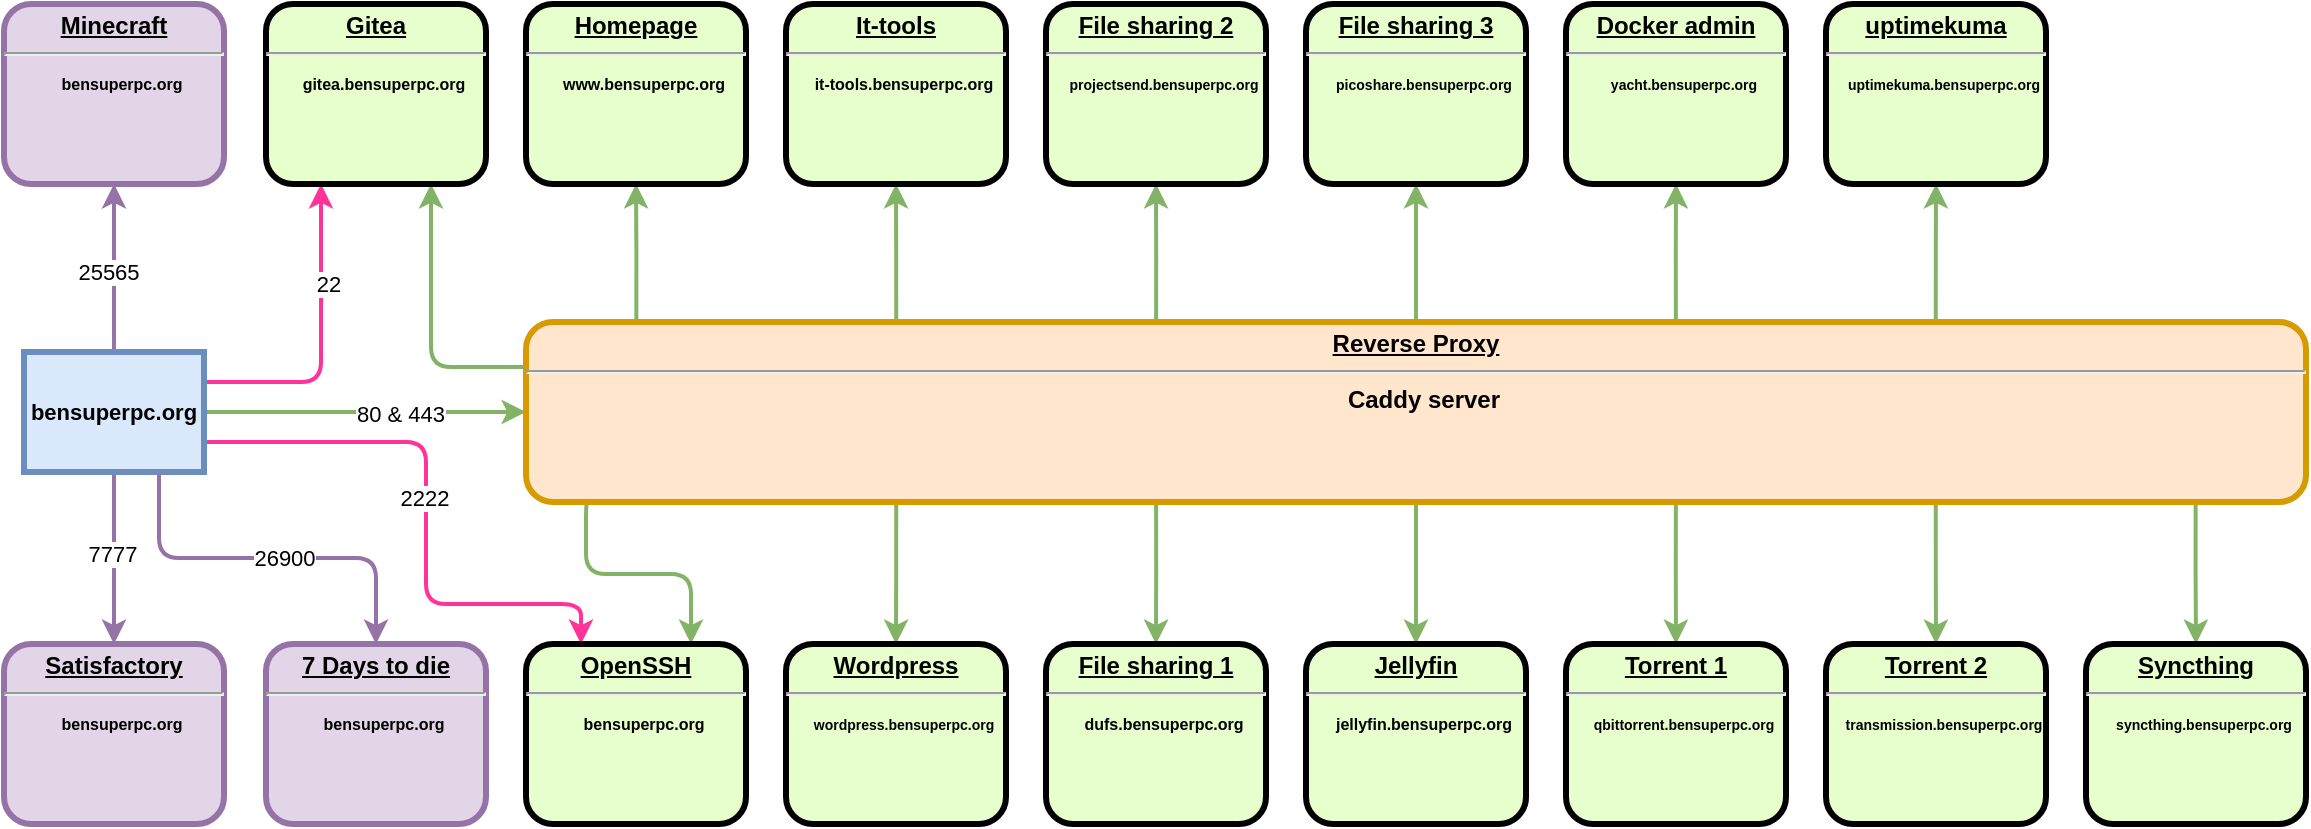 <mxfile version="24.7.14">
  <diagram name="Page-1" id="c7558073-3199-34d8-9f00-42111426c3f3">
    <mxGraphModel dx="1536" dy="816" grid="1" gridSize="10" guides="1" tooltips="1" connect="1" arrows="1" fold="1" page="1" pageScale="1" pageWidth="1169" pageHeight="827" background="none" math="0" shadow="0">
      <root>
        <mxCell id="0" />
        <mxCell id="1" parent="0" />
        <mxCell id="wsmfsViyqE6_RoJ9hA4X-139" style="edgeStyle=orthogonalEdgeStyle;rounded=0;orthogonalLoop=1;jettySize=auto;html=1;entryX=0;entryY=0.5;entryDx=0;entryDy=0;strokeWidth=2;fillColor=#d5e8d4;strokeColor=#82b366;" edge="1" parent="1" source="3" target="wsmfsViyqE6_RoJ9hA4X-98">
          <mxGeometry relative="1" as="geometry" />
        </mxCell>
        <mxCell id="wsmfsViyqE6_RoJ9hA4X-148" value="80 &amp;amp; 443" style="edgeLabel;html=1;align=center;verticalAlign=middle;resizable=0;points=[];" vertex="1" connectable="0" parent="wsmfsViyqE6_RoJ9hA4X-139">
          <mxGeometry x="0.212" y="-1" relative="1" as="geometry">
            <mxPoint as="offset" />
          </mxGeometry>
        </mxCell>
        <mxCell id="wsmfsViyqE6_RoJ9hA4X-140" style="edgeStyle=orthogonalEdgeStyle;rounded=0;orthogonalLoop=1;jettySize=auto;html=1;entryX=0.5;entryY=1;entryDx=0;entryDy=0;strokeWidth=2;fillColor=#e1d5e7;strokeColor=#9673a6;" edge="1" parent="1" source="3" target="wsmfsViyqE6_RoJ9hA4X-137">
          <mxGeometry relative="1" as="geometry" />
        </mxCell>
        <mxCell id="wsmfsViyqE6_RoJ9hA4X-151" value="25565" style="edgeLabel;html=1;align=center;verticalAlign=middle;resizable=0;points=[];" vertex="1" connectable="0" parent="wsmfsViyqE6_RoJ9hA4X-140">
          <mxGeometry x="-0.031" y="3" relative="1" as="geometry">
            <mxPoint as="offset" />
          </mxGeometry>
        </mxCell>
        <mxCell id="wsmfsViyqE6_RoJ9hA4X-141" style="edgeStyle=orthogonalEdgeStyle;rounded=0;orthogonalLoop=1;jettySize=auto;html=1;fillColor=#e1d5e7;strokeColor=#9673a6;strokeWidth=2;" edge="1" parent="1" source="3" target="wsmfsViyqE6_RoJ9hA4X-136">
          <mxGeometry relative="1" as="geometry" />
        </mxCell>
        <mxCell id="wsmfsViyqE6_RoJ9hA4X-152" value="7777" style="edgeLabel;html=1;align=center;verticalAlign=middle;resizable=0;points=[];" vertex="1" connectable="0" parent="wsmfsViyqE6_RoJ9hA4X-141">
          <mxGeometry x="-0.045" y="-1" relative="1" as="geometry">
            <mxPoint as="offset" />
          </mxGeometry>
        </mxCell>
        <mxCell id="wsmfsViyqE6_RoJ9hA4X-143" style="edgeStyle=orthogonalEdgeStyle;rounded=1;orthogonalLoop=1;jettySize=auto;html=1;exitX=0.75;exitY=1;exitDx=0;exitDy=0;entryX=0.5;entryY=0;entryDx=0;entryDy=0;curved=0;strokeWidth=2;fillColor=#e1d5e7;strokeColor=#9673a6;" edge="1" parent="1" source="3" target="wsmfsViyqE6_RoJ9hA4X-138">
          <mxGeometry relative="1" as="geometry" />
        </mxCell>
        <mxCell id="wsmfsViyqE6_RoJ9hA4X-172" value="26900" style="edgeLabel;html=1;align=center;verticalAlign=middle;resizable=0;points=[];" vertex="1" connectable="0" parent="wsmfsViyqE6_RoJ9hA4X-143">
          <mxGeometry x="0.079" relative="1" as="geometry">
            <mxPoint as="offset" />
          </mxGeometry>
        </mxCell>
        <mxCell id="wsmfsViyqE6_RoJ9hA4X-145" style="edgeStyle=orthogonalEdgeStyle;rounded=1;orthogonalLoop=1;jettySize=auto;html=1;exitX=1;exitY=0.75;exitDx=0;exitDy=0;entryX=0.25;entryY=0;entryDx=0;entryDy=0;curved=0;fillColor=#dae8fc;strokeColor=#FF3399;strokeWidth=2;" edge="1" parent="1" source="3" target="wsmfsViyqE6_RoJ9hA4X-125">
          <mxGeometry relative="1" as="geometry">
            <mxPoint x="230" y="470" as="targetPoint" />
            <Array as="points">
              <mxPoint x="220" y="399" />
              <mxPoint x="220" y="480" />
              <mxPoint x="298" y="480" />
            </Array>
          </mxGeometry>
        </mxCell>
        <mxCell id="wsmfsViyqE6_RoJ9hA4X-150" value="2222" style="edgeLabel;html=1;align=center;verticalAlign=middle;resizable=0;points=[];" vertex="1" connectable="0" parent="wsmfsViyqE6_RoJ9hA4X-145">
          <mxGeometry x="-0.044" y="-1" relative="1" as="geometry">
            <mxPoint as="offset" />
          </mxGeometry>
        </mxCell>
        <mxCell id="wsmfsViyqE6_RoJ9hA4X-147" style="edgeStyle=orthogonalEdgeStyle;rounded=1;orthogonalLoop=1;jettySize=auto;html=1;exitX=1;exitY=0.25;exitDx=0;exitDy=0;entryX=0.25;entryY=1;entryDx=0;entryDy=0;curved=0;fillColor=#e1d5e7;strokeColor=#ff3399;strokeWidth=2;" edge="1" parent="1" source="3" target="wsmfsViyqE6_RoJ9hA4X-115">
          <mxGeometry relative="1" as="geometry" />
        </mxCell>
        <mxCell id="wsmfsViyqE6_RoJ9hA4X-149" value="22" style="edgeLabel;html=1;align=center;verticalAlign=middle;resizable=0;points=[];" vertex="1" connectable="0" parent="wsmfsViyqE6_RoJ9hA4X-147">
          <mxGeometry x="0.373" y="-3" relative="1" as="geometry">
            <mxPoint as="offset" />
          </mxGeometry>
        </mxCell>
        <mxCell id="3" value="bensuperpc.org" style="whiteSpace=wrap;align=center;verticalAlign=middle;fontStyle=1;strokeWidth=3;fillColor=#dae8fc;strokeColor=#6c8ebf;fontSize=11;" parent="1" vertex="1">
          <mxGeometry x="19" y="354" width="90" height="60" as="geometry" />
        </mxCell>
        <mxCell id="wsmfsViyqE6_RoJ9hA4X-153" style="edgeStyle=orthogonalEdgeStyle;rounded=1;orthogonalLoop=1;jettySize=auto;html=1;exitX=0;exitY=0.25;exitDx=0;exitDy=0;entryX=0.75;entryY=1;entryDx=0;entryDy=0;fillColor=#d5e8d4;strokeColor=#82b366;curved=0;strokeWidth=2;" edge="1" parent="1" source="wsmfsViyqE6_RoJ9hA4X-98" target="wsmfsViyqE6_RoJ9hA4X-115">
          <mxGeometry relative="1" as="geometry" />
        </mxCell>
        <mxCell id="wsmfsViyqE6_RoJ9hA4X-154" style="edgeStyle=orthogonalEdgeStyle;rounded=1;orthogonalLoop=1;jettySize=auto;html=1;exitX=0.035;exitY=1;exitDx=0;exitDy=0;entryX=0.75;entryY=0;entryDx=0;entryDy=0;curved=0;strokeWidth=2;fillColor=#d5e8d4;strokeColor=#82b366;exitPerimeter=0;" edge="1" parent="1" source="wsmfsViyqE6_RoJ9hA4X-98" target="wsmfsViyqE6_RoJ9hA4X-125">
          <mxGeometry relative="1" as="geometry">
            <Array as="points">
              <mxPoint x="300" y="429" />
              <mxPoint x="300" y="465" />
              <mxPoint x="352" y="465" />
            </Array>
          </mxGeometry>
        </mxCell>
        <mxCell id="wsmfsViyqE6_RoJ9hA4X-157" style="edgeStyle=orthogonalEdgeStyle;rounded=0;orthogonalLoop=1;jettySize=auto;html=1;exitX=0.062;exitY=-0.005;exitDx=0;exitDy=0;entryX=0.5;entryY=1;entryDx=0;entryDy=0;exitPerimeter=0;fillColor=#d5e8d4;strokeColor=#82b366;strokeWidth=2;" edge="1" parent="1" source="wsmfsViyqE6_RoJ9hA4X-98" target="wsmfsViyqE6_RoJ9hA4X-102">
          <mxGeometry relative="1" as="geometry" />
        </mxCell>
        <mxCell id="wsmfsViyqE6_RoJ9hA4X-158" style="edgeStyle=orthogonalEdgeStyle;rounded=0;orthogonalLoop=1;jettySize=auto;html=1;exitX=0.208;exitY=0.011;exitDx=0;exitDy=0;entryX=0.5;entryY=1;entryDx=0;entryDy=0;exitPerimeter=0;strokeWidth=2;fillColor=#d5e8d4;strokeColor=#82b366;" edge="1" parent="1" source="wsmfsViyqE6_RoJ9hA4X-98" target="wsmfsViyqE6_RoJ9hA4X-129">
          <mxGeometry relative="1" as="geometry" />
        </mxCell>
        <mxCell id="wsmfsViyqE6_RoJ9hA4X-159" style="edgeStyle=orthogonalEdgeStyle;rounded=0;orthogonalLoop=1;jettySize=auto;html=1;exitX=0.208;exitY=0.961;exitDx=0;exitDy=0;exitPerimeter=0;strokeWidth=2;fillColor=#d5e8d4;strokeColor=#82b366;" edge="1" parent="1" source="wsmfsViyqE6_RoJ9hA4X-98" target="wsmfsViyqE6_RoJ9hA4X-114">
          <mxGeometry relative="1" as="geometry" />
        </mxCell>
        <mxCell id="wsmfsViyqE6_RoJ9hA4X-160" style="edgeStyle=orthogonalEdgeStyle;rounded=0;orthogonalLoop=1;jettySize=auto;html=1;exitX=0.354;exitY=0.014;exitDx=0;exitDy=0;entryX=0.5;entryY=1;entryDx=0;entryDy=0;exitPerimeter=0;strokeWidth=2;fillColor=#d5e8d4;strokeColor=#82b366;" edge="1" parent="1" source="wsmfsViyqE6_RoJ9hA4X-98" target="wsmfsViyqE6_RoJ9hA4X-131">
          <mxGeometry relative="1" as="geometry" />
        </mxCell>
        <mxCell id="wsmfsViyqE6_RoJ9hA4X-161" style="edgeStyle=orthogonalEdgeStyle;rounded=0;orthogonalLoop=1;jettySize=auto;html=1;exitX=0.354;exitY=1.009;exitDx=0;exitDy=0;entryX=0.5;entryY=0;entryDx=0;entryDy=0;exitPerimeter=0;fillColor=#d5e8d4;strokeColor=#82b366;strokeWidth=2;" edge="1" parent="1" source="wsmfsViyqE6_RoJ9hA4X-98" target="wsmfsViyqE6_RoJ9hA4X-107">
          <mxGeometry relative="1" as="geometry" />
        </mxCell>
        <mxCell id="wsmfsViyqE6_RoJ9hA4X-162" style="edgeStyle=orthogonalEdgeStyle;rounded=0;orthogonalLoop=1;jettySize=auto;html=1;exitX=0.5;exitY=0;exitDx=0;exitDy=0;entryX=0.5;entryY=1;entryDx=0;entryDy=0;fillColor=#d5e8d4;strokeColor=#82b366;strokeWidth=2;" edge="1" parent="1" source="wsmfsViyqE6_RoJ9hA4X-98" target="wsmfsViyqE6_RoJ9hA4X-130">
          <mxGeometry relative="1" as="geometry" />
        </mxCell>
        <mxCell id="wsmfsViyqE6_RoJ9hA4X-163" style="edgeStyle=orthogonalEdgeStyle;rounded=0;orthogonalLoop=1;jettySize=auto;html=1;exitX=0.5;exitY=1;exitDx=0;exitDy=0;entryX=0.5;entryY=0;entryDx=0;entryDy=0;strokeWidth=2;fillColor=#d5e8d4;strokeColor=#82b366;" edge="1" parent="1" source="wsmfsViyqE6_RoJ9hA4X-98" target="wsmfsViyqE6_RoJ9hA4X-108">
          <mxGeometry relative="1" as="geometry" />
        </mxCell>
        <mxCell id="wsmfsViyqE6_RoJ9hA4X-164" style="edgeStyle=orthogonalEdgeStyle;rounded=0;orthogonalLoop=1;jettySize=auto;html=1;exitX=0.646;exitY=0.021;exitDx=0;exitDy=0;entryX=0.5;entryY=1;entryDx=0;entryDy=0;exitPerimeter=0;strokeWidth=2;fillColor=#d5e8d4;strokeColor=#82b366;" edge="1" parent="1" source="wsmfsViyqE6_RoJ9hA4X-98" target="wsmfsViyqE6_RoJ9hA4X-132">
          <mxGeometry relative="1" as="geometry" />
        </mxCell>
        <mxCell id="wsmfsViyqE6_RoJ9hA4X-165" style="edgeStyle=orthogonalEdgeStyle;rounded=0;orthogonalLoop=1;jettySize=auto;html=1;exitX=0.646;exitY=0.985;exitDx=0;exitDy=0;entryX=0.5;entryY=0;entryDx=0;entryDy=0;strokeWidth=2;fillColor=#d5e8d4;strokeColor=#82b366;exitPerimeter=0;" edge="1" parent="1" source="wsmfsViyqE6_RoJ9hA4X-98" target="wsmfsViyqE6_RoJ9hA4X-126">
          <mxGeometry relative="1" as="geometry" />
        </mxCell>
        <mxCell id="wsmfsViyqE6_RoJ9hA4X-168" style="edgeStyle=orthogonalEdgeStyle;rounded=0;orthogonalLoop=1;jettySize=auto;html=1;exitX=0.792;exitY=-0.002;exitDx=0;exitDy=0;entryX=0.5;entryY=1;entryDx=0;entryDy=0;exitPerimeter=0;strokeWidth=2;fillColor=#d5e8d4;strokeColor=#82b366;" edge="1" parent="1" source="wsmfsViyqE6_RoJ9hA4X-98" target="wsmfsViyqE6_RoJ9hA4X-133">
          <mxGeometry relative="1" as="geometry" />
        </mxCell>
        <mxCell id="wsmfsViyqE6_RoJ9hA4X-169" style="edgeStyle=orthogonalEdgeStyle;rounded=0;orthogonalLoop=1;jettySize=auto;html=1;exitX=0.792;exitY=1.015;exitDx=0;exitDy=0;entryX=0.5;entryY=0;entryDx=0;entryDy=0;exitPerimeter=0;strokeWidth=2;fillColor=#d5e8d4;strokeColor=#82b366;" edge="1" parent="1" source="wsmfsViyqE6_RoJ9hA4X-98" target="wsmfsViyqE6_RoJ9hA4X-127">
          <mxGeometry relative="1" as="geometry" />
        </mxCell>
        <mxCell id="wsmfsViyqE6_RoJ9hA4X-170" style="edgeStyle=orthogonalEdgeStyle;rounded=0;orthogonalLoop=1;jettySize=auto;html=1;exitX=0.938;exitY=0.981;exitDx=0;exitDy=0;entryX=0.5;entryY=0;entryDx=0;entryDy=0;exitPerimeter=0;strokeWidth=2;fillColor=#d5e8d4;strokeColor=#82b366;" edge="1" parent="1" source="wsmfsViyqE6_RoJ9hA4X-98" target="wsmfsViyqE6_RoJ9hA4X-128">
          <mxGeometry relative="1" as="geometry" />
        </mxCell>
        <mxCell id="wsmfsViyqE6_RoJ9hA4X-171" style="edgeStyle=orthogonalEdgeStyle;rounded=0;orthogonalLoop=1;jettySize=auto;html=1;exitX=0.938;exitY=0.011;exitDx=0;exitDy=0;entryX=0.5;entryY=1;entryDx=0;entryDy=0;exitPerimeter=0;strokeWidth=2;fillColor=#d5e8d4;strokeColor=#82b366;" edge="1" parent="1" source="wsmfsViyqE6_RoJ9hA4X-98" target="wsmfsViyqE6_RoJ9hA4X-134">
          <mxGeometry relative="1" as="geometry" />
        </mxCell>
        <mxCell id="wsmfsViyqE6_RoJ9hA4X-98" value="&lt;p style=&quot;margin: 0px; margin-top: 4px; text-align: center; text-decoration: underline;&quot;&gt;&lt;strong&gt;Reverse Proxy&lt;/strong&gt;&lt;/p&gt;&lt;hr&gt;&lt;p style=&quot;margin: 0px; margin-left: 8px;&quot;&gt;Caddy server&lt;/p&gt;" style="verticalAlign=middle;align=center;overflow=fill;fontSize=12;fontFamily=Helvetica;html=1;rounded=1;fontStyle=1;strokeWidth=3;fillColor=#ffe6cc;strokeColor=#d79b00;" vertex="1" parent="1">
          <mxGeometry x="270" y="339" width="890" height="90" as="geometry" />
        </mxCell>
        <mxCell id="wsmfsViyqE6_RoJ9hA4X-102" value="&lt;p style=&quot;margin: 4px 0px 0px; text-align: center; text-decoration: underline;&quot;&gt;&lt;font style=&quot;font-size: 12px;&quot;&gt;Homepage&lt;/font&gt;&lt;/p&gt;&lt;hr style=&quot;&quot;&gt;&lt;p style=&quot;margin: 0px 0px 0px 8px;&quot;&gt;&lt;font style=&quot;font-size: 8px;&quot;&gt;www.bensuperpc.org&lt;/font&gt;&lt;/p&gt;&lt;p style=&quot;margin: 0px 0px 0px 8px;&quot;&gt;&lt;br&gt;&lt;/p&gt;" style="verticalAlign=middle;align=center;overflow=fill;fontSize=12;fontFamily=Helvetica;html=1;rounded=1;fontStyle=1;strokeWidth=3;fillColor=#E6FFCC" vertex="1" parent="1">
          <mxGeometry x="270" y="180" width="110" height="90" as="geometry" />
        </mxCell>
        <mxCell id="wsmfsViyqE6_RoJ9hA4X-107" value="&lt;p style=&quot;margin: 4px 0px 0px; text-align: center; text-decoration: underline;&quot;&gt;&lt;font style=&quot;font-size: 12px;&quot;&gt;File sharing 1&lt;/font&gt;&lt;/p&gt;&lt;hr style=&quot;&quot;&gt;&lt;p style=&quot;margin: 0px 0px 0px 8px;&quot;&gt;&lt;font style=&quot;font-size: 8px;&quot;&gt;dufs.bensuperpc.org&lt;/font&gt;&lt;/p&gt;&lt;p style=&quot;margin: 0px 0px 0px 8px;&quot;&gt;&lt;br&gt;&lt;/p&gt;" style="verticalAlign=middle;align=center;overflow=fill;fontSize=12;fontFamily=Helvetica;html=1;rounded=1;fontStyle=1;strokeWidth=3;fillColor=#E6FFCC" vertex="1" parent="1">
          <mxGeometry x="530" y="500" width="110" height="90" as="geometry" />
        </mxCell>
        <mxCell id="wsmfsViyqE6_RoJ9hA4X-108" value="&lt;p style=&quot;margin: 4px 0px 0px; text-align: center; text-decoration: underline;&quot;&gt;Jellyfin&lt;/p&gt;&lt;hr style=&quot;&quot;&gt;&lt;p style=&quot;margin: 0px 0px 0px 8px;&quot;&gt;&lt;font style=&quot;font-size: 8px;&quot;&gt;jellyfin.bensuperpc.org&lt;/font&gt;&lt;/p&gt;&lt;p style=&quot;margin: 0px 0px 0px 8px;&quot;&gt;&lt;br&gt;&lt;/p&gt;" style="verticalAlign=middle;align=center;overflow=fill;fontSize=12;fontFamily=Helvetica;html=1;rounded=1;fontStyle=1;strokeWidth=3;fillColor=#E6FFCC" vertex="1" parent="1">
          <mxGeometry x="660" y="500" width="110" height="90" as="geometry" />
        </mxCell>
        <mxCell id="wsmfsViyqE6_RoJ9hA4X-114" value="&lt;p style=&quot;margin: 4px 0px 0px; text-align: center; text-decoration: underline;&quot;&gt;Wordpress&lt;/p&gt;&lt;hr style=&quot;&quot;&gt;&lt;p style=&quot;margin: 0px 0px 0px 8px;&quot;&gt;&lt;font style=&quot;font-size: 7px;&quot;&gt;wordpress.bensuperpc.org&lt;/font&gt;&lt;/p&gt;" style="verticalAlign=middle;align=center;overflow=fill;fontSize=12;fontFamily=Helvetica;html=1;rounded=1;fontStyle=1;strokeWidth=3;fillColor=#E6FFCC" vertex="1" parent="1">
          <mxGeometry x="400" y="500" width="110" height="90" as="geometry" />
        </mxCell>
        <mxCell id="wsmfsViyqE6_RoJ9hA4X-115" value="&lt;p style=&quot;margin: 4px 0px 0px; text-align: center; text-decoration: underline;&quot;&gt;Gitea&lt;/p&gt;&lt;hr style=&quot;&quot;&gt;&lt;p style=&quot;margin: 0px 0px 0px 8px;&quot;&gt;&lt;font style=&quot;font-size: 8px;&quot;&gt;gitea.bensuperpc.org&lt;/font&gt;&lt;/p&gt;&lt;p style=&quot;margin: 0px 0px 0px 8px;&quot;&gt;&lt;br&gt;&lt;/p&gt;" style="verticalAlign=middle;align=center;overflow=fill;fontSize=12;fontFamily=Helvetica;html=1;rounded=1;fontStyle=1;strokeWidth=3;fillColor=#E6FFCC" vertex="1" parent="1">
          <mxGeometry x="140" y="180" width="110" height="90" as="geometry" />
        </mxCell>
        <mxCell id="wsmfsViyqE6_RoJ9hA4X-125" value="&lt;p style=&quot;margin: 4px 0px 0px; text-align: center; text-decoration: underline;&quot;&gt;OpenSSH&lt;/p&gt;&lt;hr style=&quot;&quot;&gt;&lt;p style=&quot;margin: 0px 0px 0px 8px;&quot;&gt;&lt;font style=&quot;font-size: 8px;&quot;&gt;bensuperpc.org&lt;/font&gt;&lt;/p&gt;&lt;p style=&quot;margin: 0px 0px 0px 8px;&quot;&gt;&lt;br&gt;&lt;/p&gt;" style="verticalAlign=middle;align=center;overflow=fill;fontSize=12;fontFamily=Helvetica;html=1;rounded=1;fontStyle=1;strokeWidth=3;fillColor=#E6FFCC" vertex="1" parent="1">
          <mxGeometry x="270" y="500" width="110" height="90" as="geometry" />
        </mxCell>
        <mxCell id="wsmfsViyqE6_RoJ9hA4X-126" value="&lt;p style=&quot;margin: 4px 0px 0px; text-align: center; text-decoration: underline;&quot;&gt;&lt;font style=&quot;font-size: 12px;&quot;&gt;Torrent 1&lt;/font&gt;&lt;/p&gt;&lt;hr style=&quot;&quot;&gt;&lt;p style=&quot;margin: 0px 0px 0px 8px;&quot;&gt;&lt;font style=&quot;font-size: 7px;&quot;&gt;qbittorrent.bensuperpc.org&lt;/font&gt;&lt;/p&gt;&lt;p style=&quot;margin: 0px 0px 0px 8px; font-size: 11px;&quot;&gt;&lt;br&gt;&lt;/p&gt;" style="verticalAlign=middle;align=center;overflow=fill;fontSize=12;fontFamily=Helvetica;html=1;rounded=1;fontStyle=1;strokeWidth=3;fillColor=#E6FFCC" vertex="1" parent="1">
          <mxGeometry x="790" y="500" width="110" height="90" as="geometry" />
        </mxCell>
        <mxCell id="wsmfsViyqE6_RoJ9hA4X-127" value="&lt;p style=&quot;margin: 4px 0px 0px; text-align: center; text-decoration: underline;&quot;&gt;&lt;font style=&quot;font-size: 12px;&quot;&gt;Torrent 2&lt;/font&gt;&lt;/p&gt;&lt;hr style=&quot;&quot;&gt;&lt;p style=&quot;margin: 0px 0px 0px 8px;&quot;&gt;&lt;font style=&quot;font-size: 7px;&quot;&gt;transmission.bensuperpc.org&lt;/font&gt;&lt;/p&gt;&lt;p style=&quot;margin: 0px 0px 0px 8px; font-size: 11px;&quot;&gt;&lt;br&gt;&lt;/p&gt;" style="verticalAlign=middle;align=center;overflow=fill;fontSize=12;fontFamily=Helvetica;html=1;rounded=1;fontStyle=1;strokeWidth=3;fillColor=#E6FFCC" vertex="1" parent="1">
          <mxGeometry x="920" y="500" width="110" height="90" as="geometry" />
        </mxCell>
        <mxCell id="wsmfsViyqE6_RoJ9hA4X-128" value="&lt;p style=&quot;margin: 4px 0px 0px; text-align: center; text-decoration: underline;&quot;&gt;&lt;font style=&quot;font-size: 12px;&quot;&gt;Syncthing&lt;/font&gt;&lt;/p&gt;&lt;hr style=&quot;&quot;&gt;&lt;p style=&quot;margin: 0px 0px 0px 8px;&quot;&gt;&lt;font style=&quot;font-size: 7px;&quot;&gt;syncthing.bensuperpc.org&lt;/font&gt;&lt;/p&gt;&lt;p style=&quot;margin: 0px 0px 0px 8px; font-size: 11px;&quot;&gt;&lt;br&gt;&lt;/p&gt;" style="verticalAlign=middle;align=center;overflow=fill;fontSize=12;fontFamily=Helvetica;html=1;rounded=1;fontStyle=1;strokeWidth=3;fillColor=#E6FFCC" vertex="1" parent="1">
          <mxGeometry x="1050" y="500" width="110" height="90" as="geometry" />
        </mxCell>
        <mxCell id="wsmfsViyqE6_RoJ9hA4X-129" value="&lt;p style=&quot;margin: 4px 0px 0px; text-align: center; text-decoration: underline;&quot;&gt;It-tools&lt;/p&gt;&lt;hr style=&quot;&quot;&gt;&lt;p style=&quot;margin: 0px 0px 0px 8px;&quot;&gt;&lt;font style=&quot;font-size: 8px;&quot;&gt;it-tools.bensuperpc.org&lt;/font&gt;&lt;/p&gt;" style="verticalAlign=middle;align=center;overflow=fill;fontSize=12;fontFamily=Helvetica;html=1;rounded=1;fontStyle=1;strokeWidth=3;fillColor=#E6FFCC" vertex="1" parent="1">
          <mxGeometry x="400" y="180" width="110" height="90" as="geometry" />
        </mxCell>
        <mxCell id="wsmfsViyqE6_RoJ9hA4X-130" value="&lt;p style=&quot;margin: 4px 0px 0px; text-align: center; text-decoration: underline;&quot;&gt;File sharing 3&lt;br&gt;&lt;/p&gt;&lt;hr style=&quot;&quot;&gt;&lt;p style=&quot;margin: 0px 0px 0px 8px;&quot;&gt;&lt;font style=&quot;font-size: 7px;&quot;&gt;picoshare.bensuperpc.org&lt;/font&gt;&lt;/p&gt;" style="verticalAlign=middle;align=center;overflow=fill;fontSize=12;fontFamily=Helvetica;html=1;rounded=1;fontStyle=1;strokeWidth=3;fillColor=#E6FFCC" vertex="1" parent="1">
          <mxGeometry x="660" y="180" width="110" height="90" as="geometry" />
        </mxCell>
        <mxCell id="wsmfsViyqE6_RoJ9hA4X-131" value="&lt;p style=&quot;margin: 4px 0px 0px; text-align: center; text-decoration: underline;&quot;&gt;File sharing 2&lt;br&gt;&lt;/p&gt;&lt;hr style=&quot;&quot;&gt;&lt;p style=&quot;margin: 0px 0px 0px 8px;&quot;&gt;&lt;font style=&quot;font-size: 7px;&quot;&gt;projectsend.bensuperpc.org&lt;/font&gt;&lt;/p&gt;" style="verticalAlign=middle;align=center;overflow=fill;fontSize=12;fontFamily=Helvetica;html=1;rounded=1;fontStyle=1;strokeWidth=3;fillColor=#E6FFCC" vertex="1" parent="1">
          <mxGeometry x="530" y="180" width="110" height="90" as="geometry" />
        </mxCell>
        <mxCell id="wsmfsViyqE6_RoJ9hA4X-132" value="&lt;p style=&quot;margin: 4px 0px 0px; text-align: center; text-decoration: underline;&quot;&gt;Docker admin&lt;/p&gt;&lt;hr style=&quot;&quot;&gt;&lt;p style=&quot;margin: 0px 0px 0px 8px;&quot;&gt;&lt;font style=&quot;font-size: 7px;&quot;&gt;yacht.bensuperpc.org&lt;/font&gt;&lt;/p&gt;" style="verticalAlign=middle;align=center;overflow=fill;fontSize=12;fontFamily=Helvetica;html=1;rounded=1;fontStyle=1;strokeWidth=3;fillColor=#E6FFCC" vertex="1" parent="1">
          <mxGeometry x="790" y="180" width="110" height="90" as="geometry" />
        </mxCell>
        <mxCell id="wsmfsViyqE6_RoJ9hA4X-133" value="&lt;p style=&quot;margin: 4px 0px 0px; text-align: center; text-decoration: underline;&quot;&gt;uptimekuma&lt;/p&gt;&lt;hr style=&quot;&quot;&gt;&lt;p style=&quot;margin: 0px 0px 0px 8px;&quot;&gt;&lt;font style=&quot;font-size: 7px;&quot;&gt;uptimekuma.bensuperpc.org&lt;/font&gt;&lt;/p&gt;" style="verticalAlign=middle;align=center;overflow=fill;fontSize=12;fontFamily=Helvetica;html=1;rounded=1;fontStyle=1;strokeWidth=3;fillColor=#E6FFCC" vertex="1" parent="1">
          <mxGeometry x="920" y="180" width="110" height="90" as="geometry" />
        </mxCell>
        <mxCell id="wsmfsViyqE6_RoJ9hA4X-136" value="&lt;p style=&quot;margin: 4px 0px 0px; text-align: center; text-decoration: underline;&quot;&gt;Satisfactory&lt;/p&gt;&lt;hr style=&quot;&quot;&gt;&lt;p style=&quot;margin: 0px 0px 0px 8px;&quot;&gt;&lt;font style=&quot;font-size: 8px;&quot;&gt;bensuperpc.org&lt;/font&gt;&lt;/p&gt;" style="verticalAlign=middle;align=center;overflow=fill;fontSize=12;fontFamily=Helvetica;html=1;rounded=1;fontStyle=1;strokeWidth=3;fillColor=#e1d5e7;strokeColor=#9673a6;" vertex="1" parent="1">
          <mxGeometry x="9" y="500" width="110" height="90" as="geometry" />
        </mxCell>
        <mxCell id="wsmfsViyqE6_RoJ9hA4X-137" value="&lt;p style=&quot;margin: 4px 0px 0px; text-align: center; text-decoration: underline;&quot;&gt;Minecraft&lt;/p&gt;&lt;hr style=&quot;&quot;&gt;&lt;p style=&quot;margin: 0px 0px 0px 8px;&quot;&gt;&lt;font style=&quot;font-size: 8px;&quot;&gt;bensuperpc.org&lt;/font&gt;&lt;/p&gt;" style="verticalAlign=middle;align=center;overflow=fill;fontSize=12;fontFamily=Helvetica;html=1;rounded=1;fontStyle=1;strokeWidth=3;fillColor=#e1d5e7;strokeColor=#9673a6;" vertex="1" parent="1">
          <mxGeometry x="9" y="180" width="110" height="90" as="geometry" />
        </mxCell>
        <mxCell id="wsmfsViyqE6_RoJ9hA4X-138" value="&lt;p style=&quot;margin: 4px 0px 0px; text-align: center; text-decoration: underline;&quot;&gt;7 Days to die&lt;/p&gt;&lt;hr style=&quot;&quot;&gt;&lt;p style=&quot;margin: 0px 0px 0px 8px;&quot;&gt;&lt;font style=&quot;font-size: 8px;&quot;&gt;bensuperpc.org&lt;/font&gt;&lt;/p&gt;" style="verticalAlign=middle;align=center;overflow=fill;fontSize=12;fontFamily=Helvetica;html=1;rounded=1;fontStyle=1;strokeWidth=3;fillColor=#e1d5e7;strokeColor=#9673a6;" vertex="1" parent="1">
          <mxGeometry x="140" y="500" width="110" height="90" as="geometry" />
        </mxCell>
      </root>
    </mxGraphModel>
  </diagram>
</mxfile>
